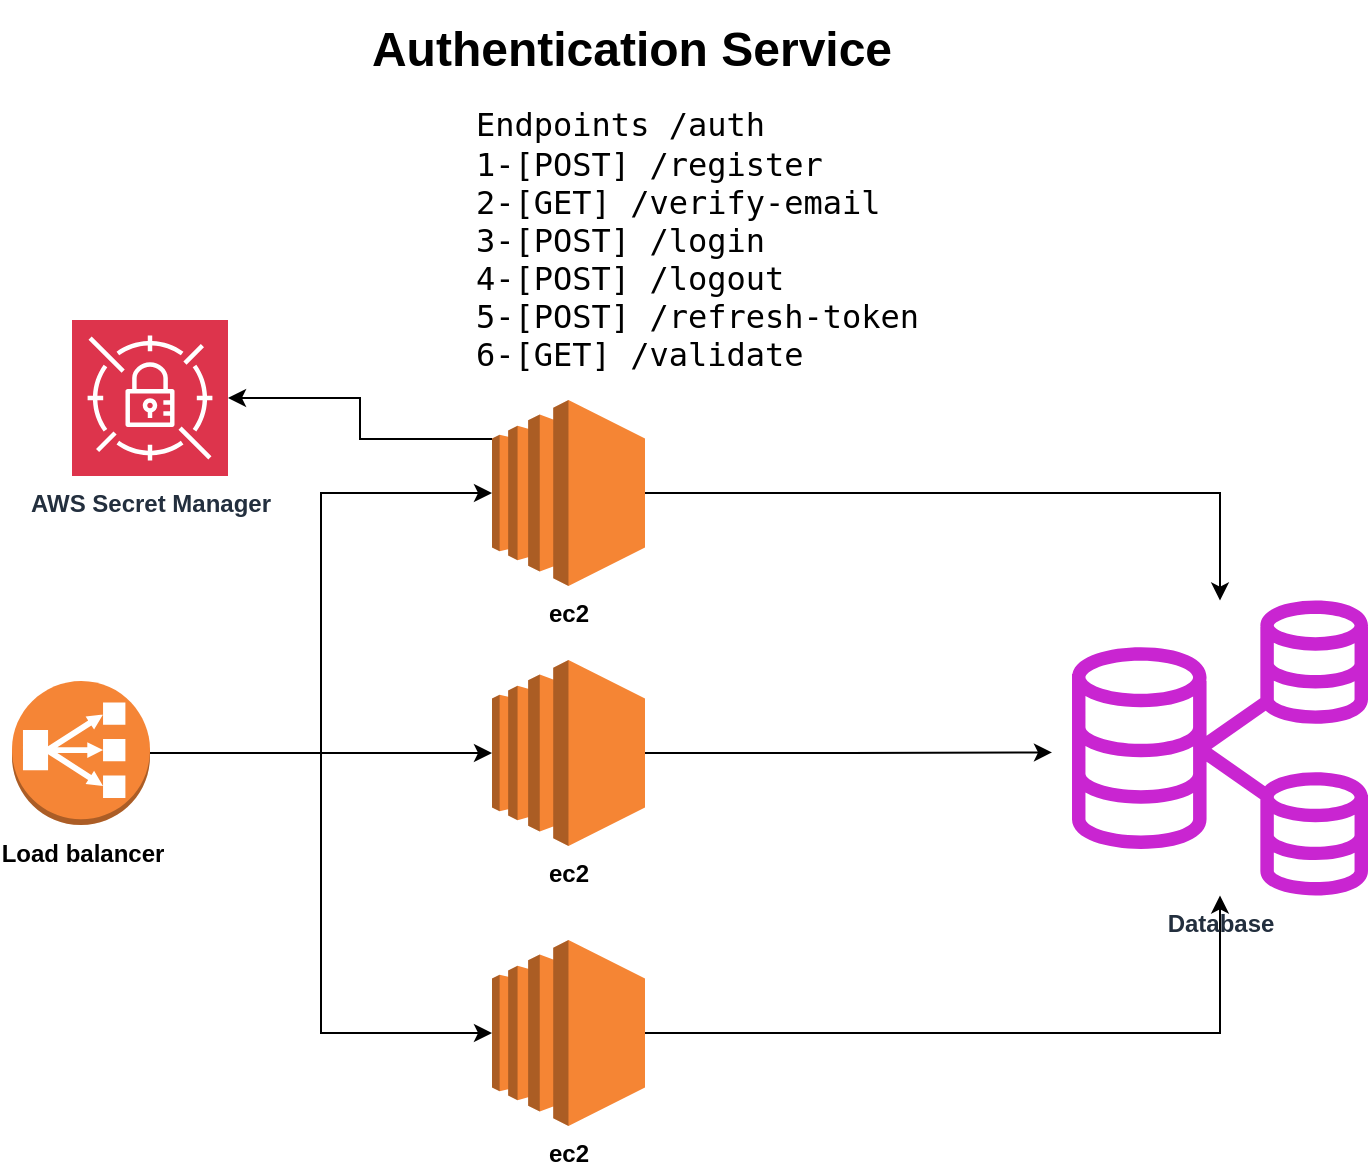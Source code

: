 <mxfile version="26.2.8">
  <diagram name="Page-1" id="IxElRYdI1R2lsxoraBGJ">
    <mxGraphModel dx="1491" dy="753" grid="1" gridSize="10" guides="1" tooltips="1" connect="1" arrows="1" fold="1" page="1" pageScale="1" pageWidth="850" pageHeight="1100" math="0" shadow="0">
      <root>
        <mxCell id="0" />
        <mxCell id="1" parent="0" />
        <mxCell id="Y6n3DYg3rn1zYoBxxBI1-37" style="edgeStyle=orthogonalEdgeStyle;rounded=0;orthogonalLoop=1;jettySize=auto;html=1;fontStyle=1" parent="1" source="Y6n3DYg3rn1zYoBxxBI1-5" target="Y6n3DYg3rn1zYoBxxBI1-31" edge="1">
          <mxGeometry relative="1" as="geometry" />
        </mxCell>
        <mxCell id="Y6n3DYg3rn1zYoBxxBI1-5" value="ec2" style="outlineConnect=0;dashed=0;verticalLabelPosition=bottom;verticalAlign=top;align=center;html=1;shape=mxgraph.aws3.ec2;fillColor=#F58534;gradientColor=none;fontStyle=1" parent="1" vertex="1">
          <mxGeometry x="320" y="270" width="76.5" height="93" as="geometry" />
        </mxCell>
        <mxCell id="Y6n3DYg3rn1zYoBxxBI1-9" value="Load balancer&lt;div&gt;&lt;br&gt;&lt;/div&gt;" style="outlineConnect=0;dashed=0;verticalLabelPosition=bottom;verticalAlign=top;align=center;html=1;shape=mxgraph.aws3.classic_load_balancer;fillColor=#F58536;gradientColor=none;fontStyle=1" parent="1" vertex="1">
          <mxGeometry x="80" y="410.5" width="69" height="72" as="geometry" />
        </mxCell>
        <mxCell id="Y6n3DYg3rn1zYoBxxBI1-35" style="edgeStyle=orthogonalEdgeStyle;rounded=0;orthogonalLoop=1;jettySize=auto;html=1;exitX=1;exitY=0.5;exitDx=0;exitDy=0;exitPerimeter=0;fontStyle=1" parent="1" source="Y6n3DYg3rn1zYoBxxBI1-26" edge="1">
          <mxGeometry relative="1" as="geometry">
            <mxPoint x="600" y="446.222" as="targetPoint" />
          </mxGeometry>
        </mxCell>
        <mxCell id="Y6n3DYg3rn1zYoBxxBI1-26" value="ec2" style="outlineConnect=0;dashed=0;verticalLabelPosition=bottom;verticalAlign=top;align=center;html=1;shape=mxgraph.aws3.ec2;fillColor=#F58534;gradientColor=none;fontStyle=1" parent="1" vertex="1">
          <mxGeometry x="320" y="400" width="76.5" height="93" as="geometry" />
        </mxCell>
        <mxCell id="Y6n3DYg3rn1zYoBxxBI1-36" style="edgeStyle=orthogonalEdgeStyle;rounded=0;orthogonalLoop=1;jettySize=auto;html=1;fontStyle=1" parent="1" source="Y6n3DYg3rn1zYoBxxBI1-27" target="Y6n3DYg3rn1zYoBxxBI1-31" edge="1">
          <mxGeometry relative="1" as="geometry" />
        </mxCell>
        <mxCell id="Y6n3DYg3rn1zYoBxxBI1-27" value="ec2" style="outlineConnect=0;dashed=0;verticalLabelPosition=bottom;verticalAlign=top;align=center;html=1;shape=mxgraph.aws3.ec2;fillColor=#F58534;gradientColor=none;fontStyle=1" parent="1" vertex="1">
          <mxGeometry x="320" y="540" width="76.5" height="93" as="geometry" />
        </mxCell>
        <mxCell id="Y6n3DYg3rn1zYoBxxBI1-28" style="edgeStyle=orthogonalEdgeStyle;rounded=0;orthogonalLoop=1;jettySize=auto;html=1;entryX=0;entryY=0.5;entryDx=0;entryDy=0;entryPerimeter=0;fontStyle=1" parent="1" source="Y6n3DYg3rn1zYoBxxBI1-9" target="Y6n3DYg3rn1zYoBxxBI1-5" edge="1">
          <mxGeometry relative="1" as="geometry" />
        </mxCell>
        <mxCell id="Y6n3DYg3rn1zYoBxxBI1-29" style="edgeStyle=orthogonalEdgeStyle;rounded=0;orthogonalLoop=1;jettySize=auto;html=1;entryX=0;entryY=0.5;entryDx=0;entryDy=0;entryPerimeter=0;fontStyle=1" parent="1" source="Y6n3DYg3rn1zYoBxxBI1-9" target="Y6n3DYg3rn1zYoBxxBI1-26" edge="1">
          <mxGeometry relative="1" as="geometry" />
        </mxCell>
        <mxCell id="Y6n3DYg3rn1zYoBxxBI1-30" style="edgeStyle=orthogonalEdgeStyle;rounded=0;orthogonalLoop=1;jettySize=auto;html=1;entryX=0;entryY=0.5;entryDx=0;entryDy=0;entryPerimeter=0;fontStyle=1" parent="1" source="Y6n3DYg3rn1zYoBxxBI1-9" target="Y6n3DYg3rn1zYoBxxBI1-27" edge="1">
          <mxGeometry relative="1" as="geometry" />
        </mxCell>
        <mxCell id="Y6n3DYg3rn1zYoBxxBI1-31" value="Database" style="sketch=0;outlineConnect=0;fontColor=#232F3E;gradientColor=none;fillColor=#C925D1;strokeColor=none;dashed=0;verticalLabelPosition=bottom;verticalAlign=top;align=center;html=1;fontSize=12;fontStyle=1;aspect=fixed;pointerEvents=1;shape=mxgraph.aws4.rds_multi_az_db_cluster;" parent="1" vertex="1">
          <mxGeometry x="610" y="370" width="148" height="148" as="geometry" />
        </mxCell>
        <mxCell id="Y6n3DYg3rn1zYoBxxBI1-42" value="AWS Secret Manager&lt;div&gt;&lt;br&gt;&lt;/div&gt;" style="sketch=0;points=[[0,0,0],[0.25,0,0],[0.5,0,0],[0.75,0,0],[1,0,0],[0,1,0],[0.25,1,0],[0.5,1,0],[0.75,1,0],[1,1,0],[0,0.25,0],[0,0.5,0],[0,0.75,0],[1,0.25,0],[1,0.5,0],[1,0.75,0]];outlineConnect=0;fontColor=#232F3E;fillColor=#DD344C;strokeColor=#ffffff;dashed=0;verticalLabelPosition=bottom;verticalAlign=top;align=center;html=1;fontSize=12;fontStyle=1;aspect=fixed;shape=mxgraph.aws4.resourceIcon;resIcon=mxgraph.aws4.secrets_manager;" parent="1" vertex="1">
          <mxGeometry x="110" y="230" width="78" height="78" as="geometry" />
        </mxCell>
        <mxCell id="Y6n3DYg3rn1zYoBxxBI1-43" style="edgeStyle=orthogonalEdgeStyle;rounded=0;orthogonalLoop=1;jettySize=auto;html=1;exitX=0;exitY=0.21;exitDx=0;exitDy=0;exitPerimeter=0;entryX=1;entryY=0.5;entryDx=0;entryDy=0;entryPerimeter=0;fontStyle=1" parent="1" source="Y6n3DYg3rn1zYoBxxBI1-5" target="Y6n3DYg3rn1zYoBxxBI1-42" edge="1">
          <mxGeometry relative="1" as="geometry" />
        </mxCell>
        <mxCell id="Y6n3DYg3rn1zYoBxxBI1-44" value="Authentication Service" style="text;html=1;align=center;verticalAlign=middle;whiteSpace=wrap;rounded=0;fontSize=24;fontStyle=1" parent="1" vertex="1">
          <mxGeometry x="200" y="70" width="380" height="50" as="geometry" />
        </mxCell>
        <mxCell id="Y6n3DYg3rn1zYoBxxBI1-46" value="&lt;pre style=&quot;line-height: 20%;&quot;&gt;&lt;pre&gt;Endpoints /auth&lt;/pre&gt;&lt;pre&gt;1-[POST] /register&lt;/pre&gt;&lt;pre&gt;2-[GET] /verify-email&lt;/pre&gt;&lt;pre&gt;3-[POST] /login&lt;/pre&gt;&lt;pre&gt;4-[POST] /logout&lt;/pre&gt;&lt;pre&gt;5-[POST] /refresh-token&lt;/pre&gt;&lt;pre&gt;6-[GET] /validate&lt;/pre&gt;&lt;/pre&gt;" style="text;html=1;align=left;verticalAlign=middle;whiteSpace=wrap;rounded=0;fontSize=16;" parent="1" vertex="1">
          <mxGeometry x="310" y="100" width="330" height="180" as="geometry" />
        </mxCell>
      </root>
    </mxGraphModel>
  </diagram>
</mxfile>

